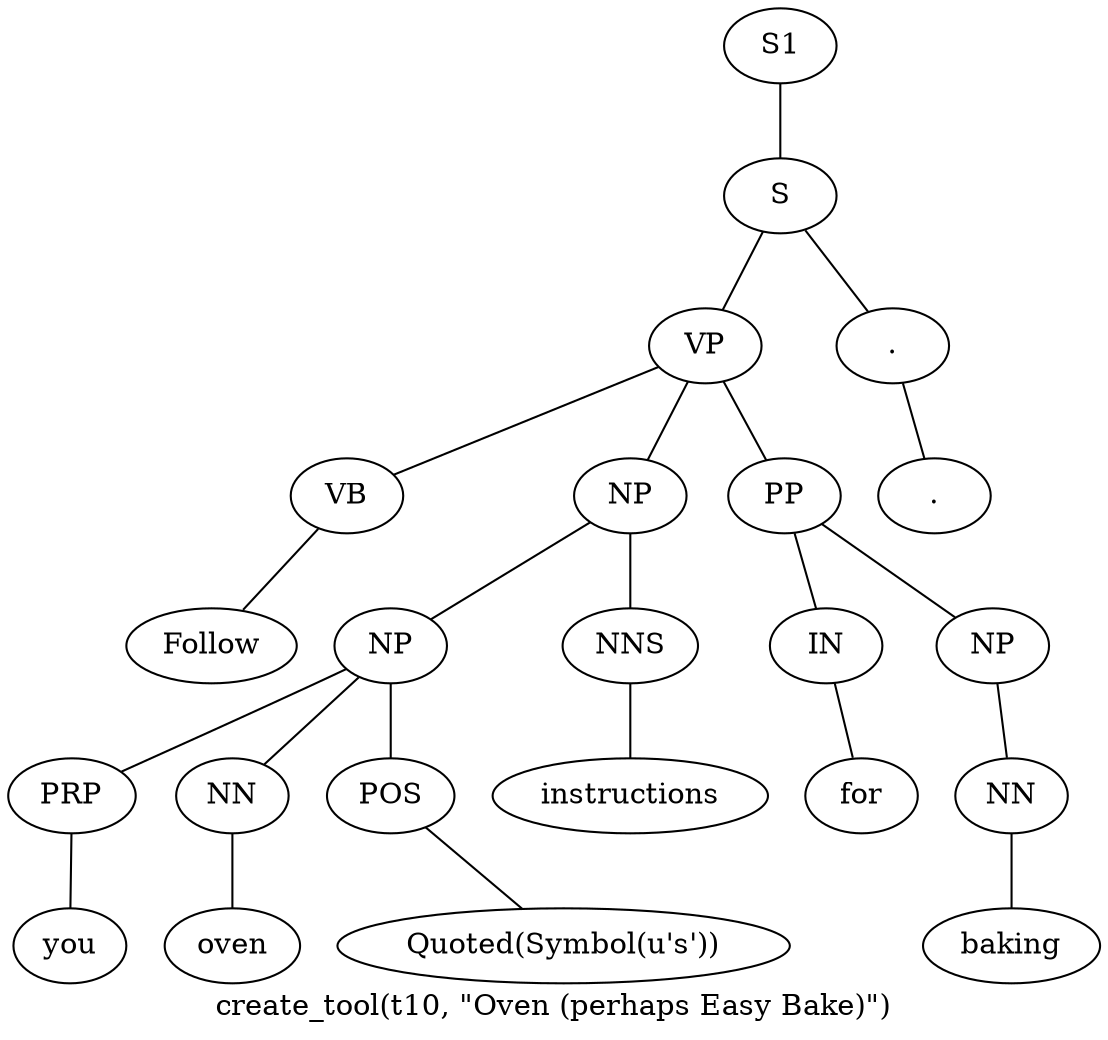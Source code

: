 graph SyntaxGraph {
	label = "create_tool(t10, \"Oven (perhaps Easy Bake)\")";
	Node0 [label="S1"];
	Node1 [label="S"];
	Node2 [label="VP"];
	Node3 [label="VB"];
	Node4 [label="Follow"];
	Node5 [label="NP"];
	Node6 [label="NP"];
	Node7 [label="PRP"];
	Node8 [label="you"];
	Node9 [label="NN"];
	Node10 [label="oven"];
	Node11 [label="POS"];
	Node12 [label="Quoted(Symbol(u's'))"];
	Node13 [label="NNS"];
	Node14 [label="instructions"];
	Node15 [label="PP"];
	Node16 [label="IN"];
	Node17 [label="for"];
	Node18 [label="NP"];
	Node19 [label="NN"];
	Node20 [label="baking"];
	Node21 [label="."];
	Node22 [label="."];

	Node0 -- Node1;
	Node1 -- Node2;
	Node1 -- Node21;
	Node2 -- Node3;
	Node2 -- Node5;
	Node2 -- Node15;
	Node3 -- Node4;
	Node5 -- Node6;
	Node5 -- Node13;
	Node6 -- Node7;
	Node6 -- Node9;
	Node6 -- Node11;
	Node7 -- Node8;
	Node9 -- Node10;
	Node11 -- Node12;
	Node13 -- Node14;
	Node15 -- Node16;
	Node15 -- Node18;
	Node16 -- Node17;
	Node18 -- Node19;
	Node19 -- Node20;
	Node21 -- Node22;
}